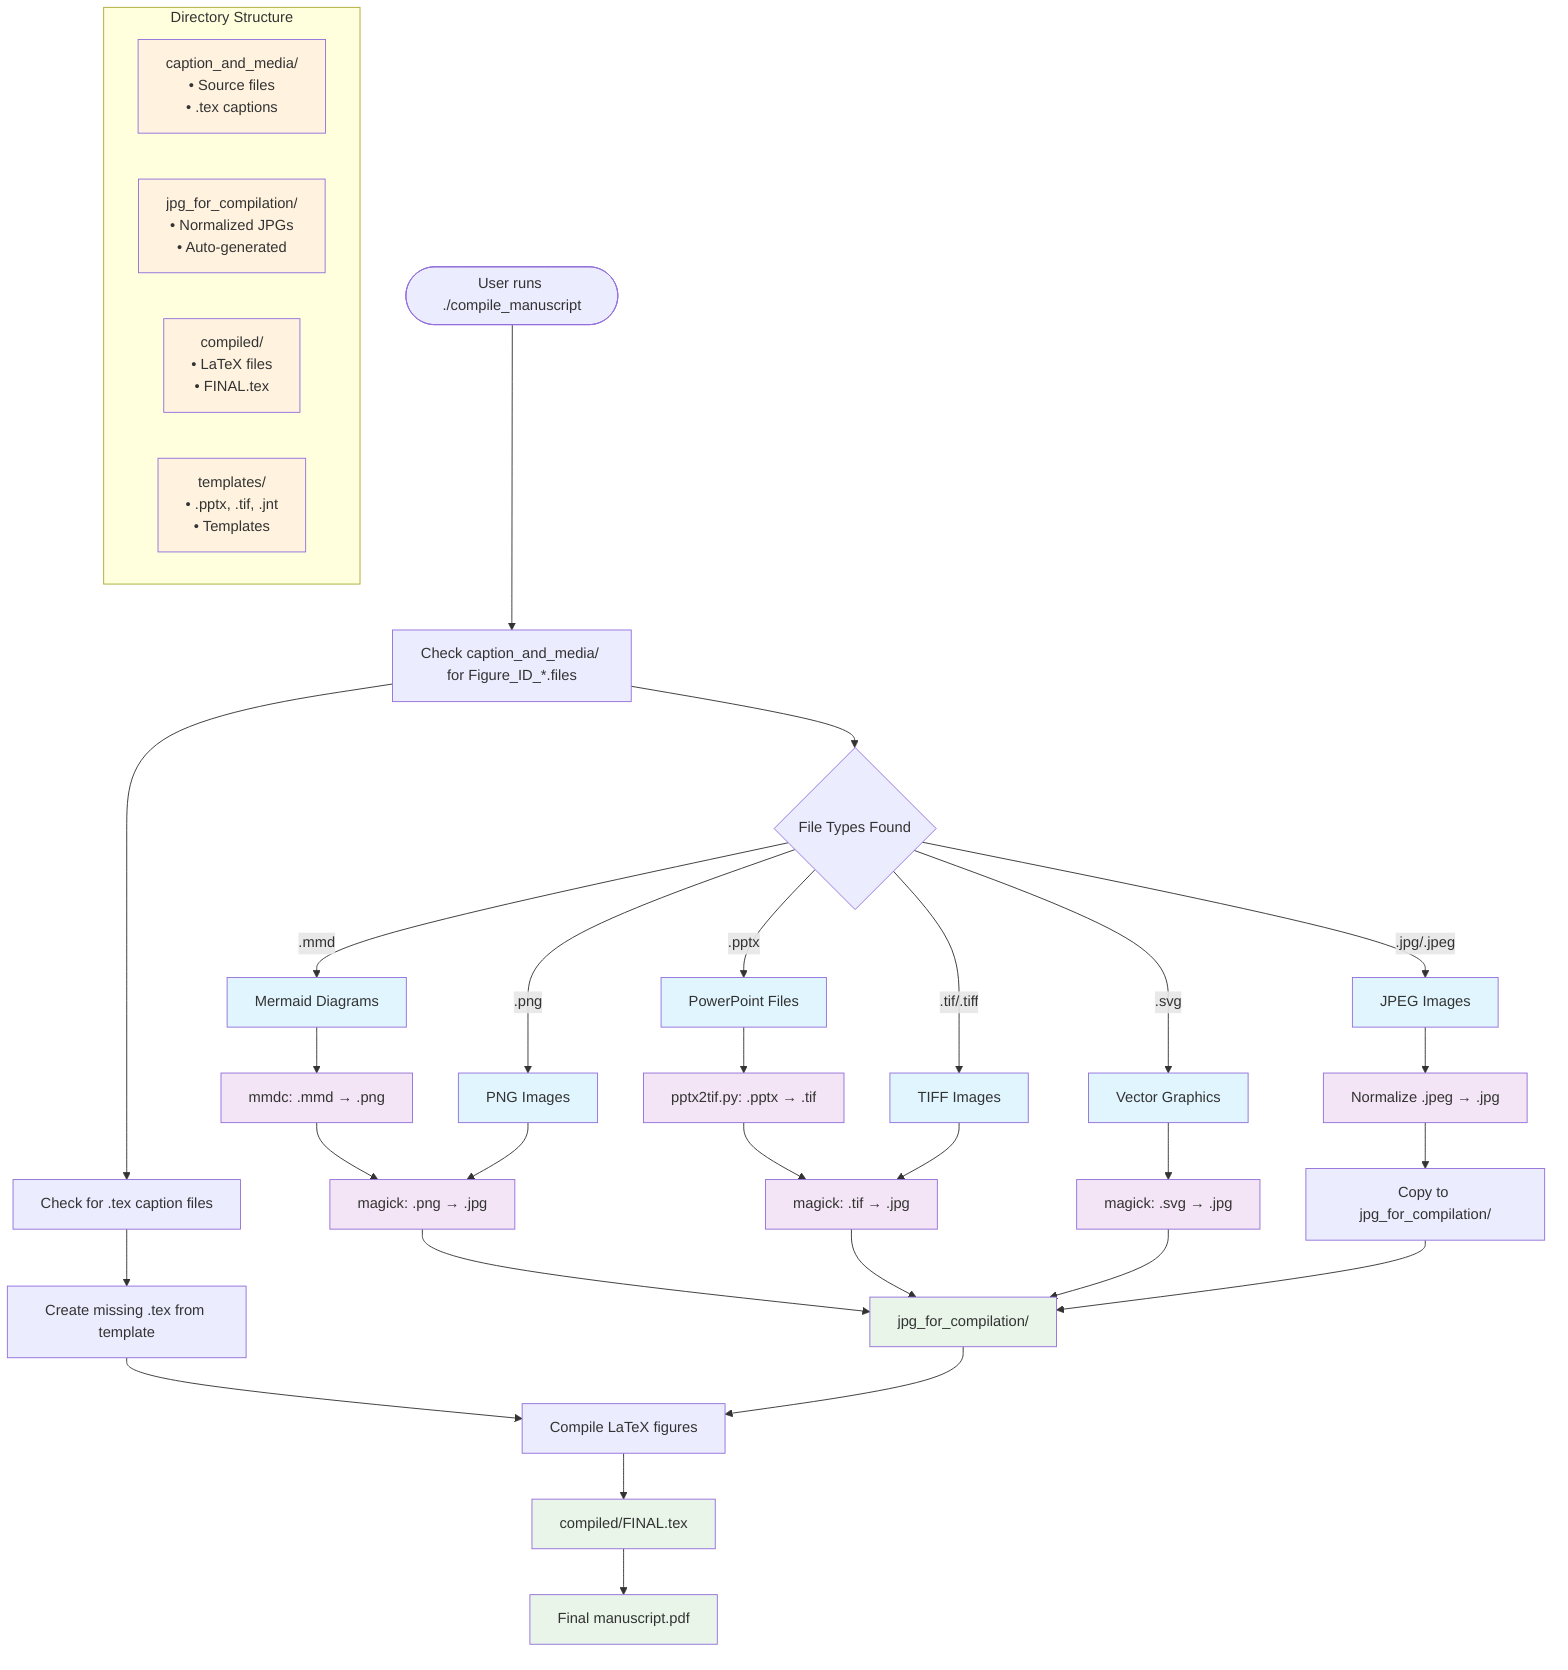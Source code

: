 flowchart TD
    Start([User runs ./compile_manuscript]) --> CheckFiles[Check caption_and_media/ for Figure_ID_*.files]

    CheckFiles --> InputFiles{File Types Found}

    %% Input file types
    InputFiles -->|.mmd| MMD[Mermaid Diagrams]
    InputFiles -->|.pptx| PPTX[PowerPoint Files]
    InputFiles -->|.tif/.tiff| TIF[TIFF Images]
    InputFiles -->|.png| PNG[PNG Images]
    InputFiles -->|.svg| SVG[Vector Graphics]
    InputFiles -->|.jpg/.jpeg| JPG[JPEG Images]

    %% Processing flows
    MMD --> MmdToPng[mmdc: .mmd → .png]
    MmdToPng --> PngToJpg[magick: .png → .jpg]

    PPTX --> PptxToTif[pptx2tif.py: .pptx → .tif]
    PptxToTif --> TifToJpg[magick: .tif → .jpg]

    TIF --> TifToJpg
    PNG --> PngToJpg
    SVG --> SvgToJpg[magick: .svg → .jpg]

    JPG --> NormalizeJpg[Normalize .jpeg → .jpg]
    NormalizeJpg --> CopyJpg[Copy to jpg_for_compilation/]

    %% All converters lead to compilation directory
    PngToJpg --> CompDir[jpg_for_compilation/]
    TifToJpg --> CompDir
    SvgToJpg --> CompDir
    CopyJpg --> CompDir

    %% Caption processing
    CheckFiles --> Captions[Check for .tex caption files]
    Captions --> CreateMissing[Create missing .tex from template]
    CreateMissing --> CompileFigs[Compile LaTeX figures]

    CompDir --> CompileFigs
    CompileFigs --> CompiledDir[compiled/FINAL.tex]
    CompiledDir --> ManuscriptPDF[Final manuscript.pdf]

    %% Directory structure
    subgraph Directories["Directory Structure"]
        CaptionMedia["caption_and_media/<br/>• Source files<br/>• .tex captions"]
        JpgComp["jpg_for_compilation/<br/>• Normalized JPGs<br/>• Auto-generated"]
        Compiled["compiled/<br/>• LaTeX files<br/>• FINAL.tex"]
        Templates["templates/<br/>• .pptx, .tif, .jnt<br/>• Templates"]
    end

    %% Styling
    classDef inputFile fill:#e1f5fe
    classDef process fill:#f3e5f5
    classDef output fill:#e8f5e8
    classDef directory fill:#fff3e0

    class MMD,PPTX,TIF,PNG,SVG,JPG inputFile
    class MmdToPng,PptxToTif,TifToJpg,PngToJpg,SvgToJpg,NormalizeJpg process
    class CompDir,CompiledDir,ManuscriptPDF output
    class CaptionMedia,JpgComp,Compiled,Templates directory